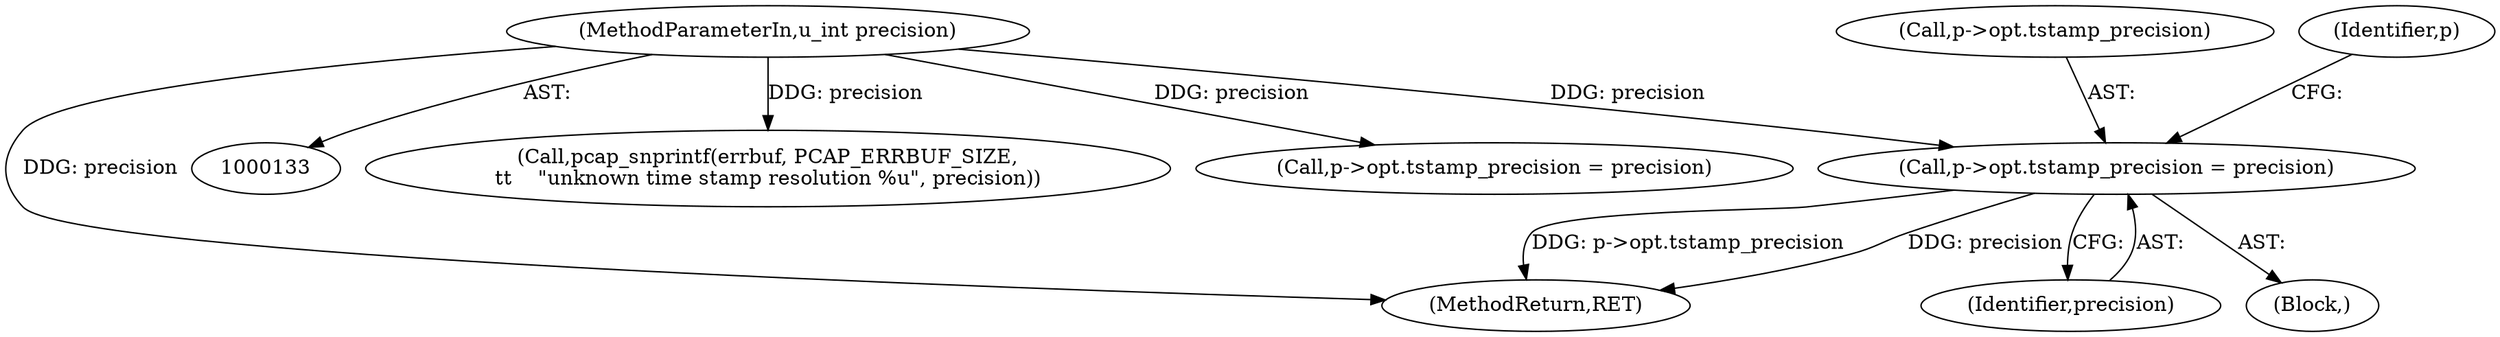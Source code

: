 digraph "0_libpcap_87d6bef033062f969e70fa40c43dfd945d5a20ab@pointer" {
"1000354" [label="(Call,p->opt.tstamp_precision = precision)"];
"1000136" [label="(MethodParameterIn,u_int precision)"];
"1000355" [label="(Call,p->opt.tstamp_precision)"];
"1000136" [label="(MethodParameterIn,u_int precision)"];
"1000341" [label="(Call,pcap_snprintf(errbuf, PCAP_ERRBUF_SIZE,\n\t\t    \"unknown time stamp resolution %u\", precision))"];
"1000536" [label="(Call,p->opt.tstamp_precision = precision)"];
"1000354" [label="(Call,p->opt.tstamp_precision = precision)"];
"1000707" [label="(MethodReturn,RET)"];
"1000360" [label="(Identifier,precision)"];
"1000363" [label="(Identifier,p)"];
"1000139" [label="(Block,)"];
"1000354" -> "1000139"  [label="AST: "];
"1000354" -> "1000360"  [label="CFG: "];
"1000355" -> "1000354"  [label="AST: "];
"1000360" -> "1000354"  [label="AST: "];
"1000363" -> "1000354"  [label="CFG: "];
"1000354" -> "1000707"  [label="DDG: precision"];
"1000354" -> "1000707"  [label="DDG: p->opt.tstamp_precision"];
"1000136" -> "1000354"  [label="DDG: precision"];
"1000136" -> "1000133"  [label="AST: "];
"1000136" -> "1000707"  [label="DDG: precision"];
"1000136" -> "1000341"  [label="DDG: precision"];
"1000136" -> "1000536"  [label="DDG: precision"];
}
